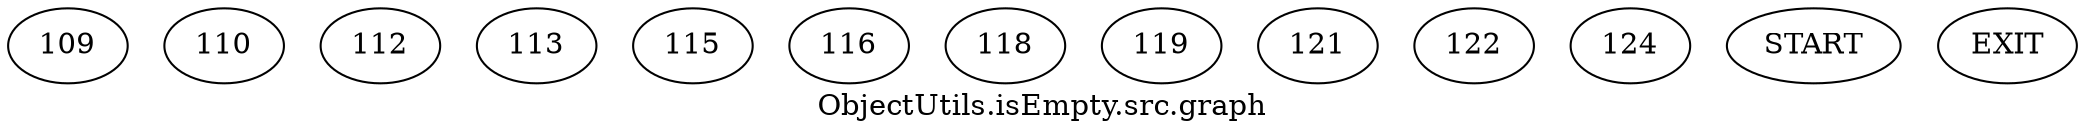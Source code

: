 /* --------------------------------------------------- */
/* Generated by Dr. Garbage Control Flow Graph Factory */
/* http://www.drgarbage.com                            */
/* Version: 4.5.0.201508311741                         */
/* Retrieved on: 2020-01-06 15:02:46.981               */
/* --------------------------------------------------- */
digraph "ObjectUtils.isEmpty.src.graph" {
 graph [label="ObjectUtils.isEmpty.src.graph"];
 2 [label="109" ]
 3 [label="110" ]
 4 [label="112" ]
 5 [label="113" ]
 6 [label="115" ]
 7 [label="116" ]
 8 [label="118" ]
 9 [label="119" ]
 10 [label="121" ]
 11 [label="122" ]
 12 [label="124" ]
 13 [label="START" ]
 14 [label="EXIT" ]
 13  2
 2  3
 2  4
 4  5
 4  6
 6  7
 6  8
 8  9
 8  10
 10  11
 10  12
 3  14
 5  14
 7  14
 9  14
 11  14
 12  14
}
